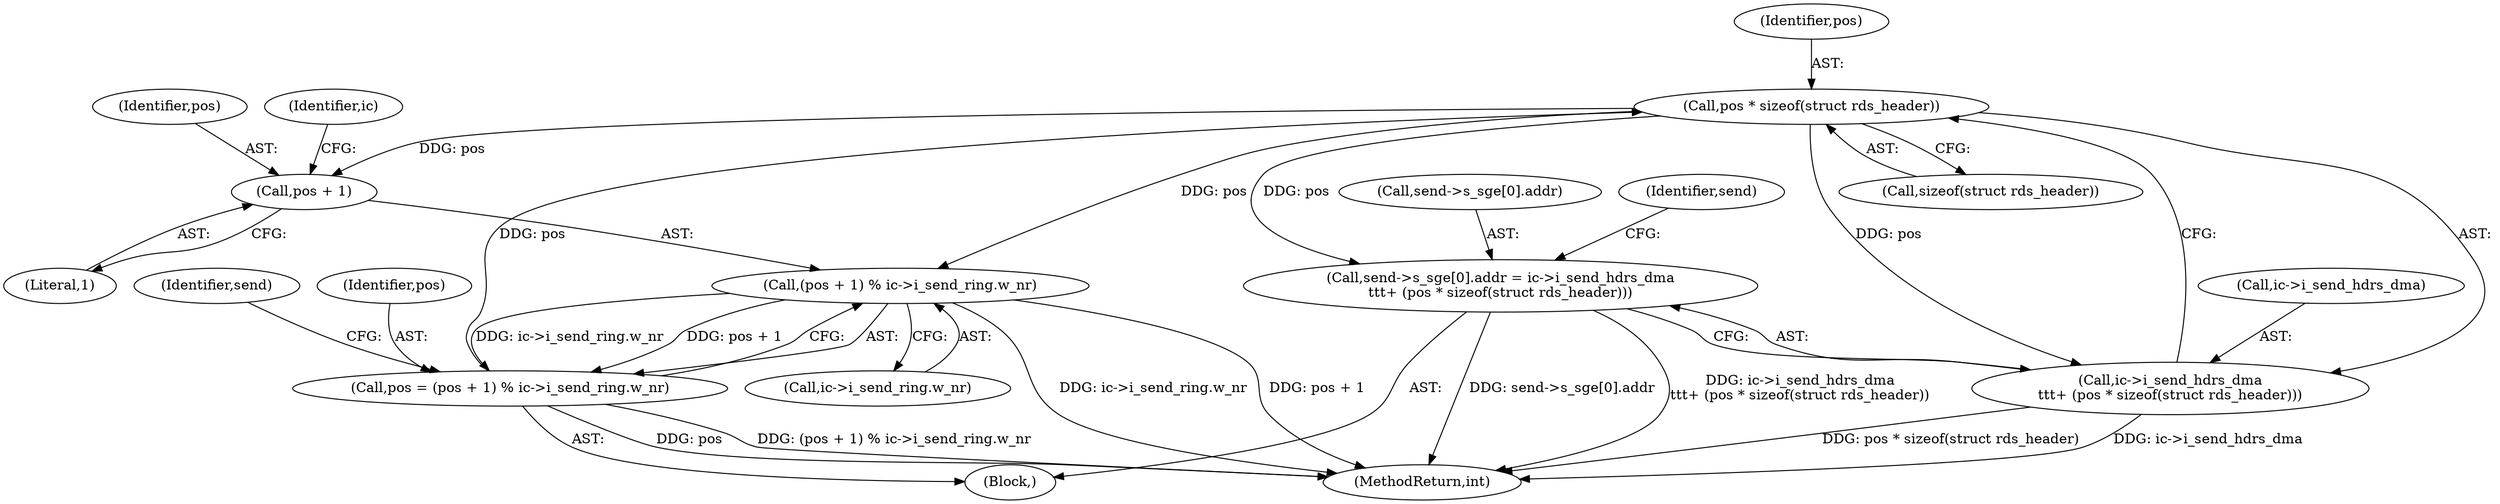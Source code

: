 digraph "0_linux_6094628bfd94323fc1cea05ec2c6affd98c18f7f@API" {
"1000652" [label="(Call,pos * sizeof(struct rds_header))"];
"1000852" [label="(Call,pos = (pos + 1) % ic->i_send_ring.w_nr)"];
"1000854" [label="(Call,(pos + 1) % ic->i_send_ring.w_nr)"];
"1000652" [label="(Call,pos * sizeof(struct rds_header))"];
"1000640" [label="(Call,send->s_sge[0].addr = ic->i_send_hdrs_dma\n\t\t\t+ (pos * sizeof(struct rds_header)))"];
"1000648" [label="(Call,ic->i_send_hdrs_dma\n\t\t\t+ (pos * sizeof(struct rds_header)))"];
"1000855" [label="(Call,pos + 1)"];
"1000857" [label="(Literal,1)"];
"1000853" [label="(Identifier,pos)"];
"1001051" [label="(MethodReturn,int)"];
"1000652" [label="(Call,pos * sizeof(struct rds_header))"];
"1000641" [label="(Call,send->s_sge[0].addr)"];
"1000852" [label="(Call,pos = (pos + 1) % ic->i_send_ring.w_nr)"];
"1000640" [label="(Call,send->s_sge[0].addr = ic->i_send_hdrs_dma\n\t\t\t+ (pos * sizeof(struct rds_header)))"];
"1000653" [label="(Identifier,pos)"];
"1000854" [label="(Call,(pos + 1) % ic->i_send_ring.w_nr)"];
"1000858" [label="(Call,ic->i_send_ring.w_nr)"];
"1000649" [label="(Call,ic->i_send_hdrs_dma)"];
"1000856" [label="(Identifier,pos)"];
"1000597" [label="(Block,)"];
"1000864" [label="(Identifier,send)"];
"1000860" [label="(Identifier,ic)"];
"1000855" [label="(Call,pos + 1)"];
"1000660" [label="(Identifier,send)"];
"1000654" [label="(Call,sizeof(struct rds_header))"];
"1000648" [label="(Call,ic->i_send_hdrs_dma\n\t\t\t+ (pos * sizeof(struct rds_header)))"];
"1000652" -> "1000648"  [label="AST: "];
"1000652" -> "1000654"  [label="CFG: "];
"1000653" -> "1000652"  [label="AST: "];
"1000654" -> "1000652"  [label="AST: "];
"1000648" -> "1000652"  [label="CFG: "];
"1000652" -> "1000640"  [label="DDG: pos"];
"1000652" -> "1000648"  [label="DDG: pos"];
"1000852" -> "1000652"  [label="DDG: pos"];
"1000652" -> "1000854"  [label="DDG: pos"];
"1000652" -> "1000855"  [label="DDG: pos"];
"1000852" -> "1000597"  [label="AST: "];
"1000852" -> "1000854"  [label="CFG: "];
"1000853" -> "1000852"  [label="AST: "];
"1000854" -> "1000852"  [label="AST: "];
"1000864" -> "1000852"  [label="CFG: "];
"1000852" -> "1001051"  [label="DDG: pos"];
"1000852" -> "1001051"  [label="DDG: (pos + 1) % ic->i_send_ring.w_nr"];
"1000854" -> "1000852"  [label="DDG: pos + 1"];
"1000854" -> "1000852"  [label="DDG: ic->i_send_ring.w_nr"];
"1000854" -> "1000858"  [label="CFG: "];
"1000855" -> "1000854"  [label="AST: "];
"1000858" -> "1000854"  [label="AST: "];
"1000854" -> "1001051"  [label="DDG: ic->i_send_ring.w_nr"];
"1000854" -> "1001051"  [label="DDG: pos + 1"];
"1000640" -> "1000597"  [label="AST: "];
"1000640" -> "1000648"  [label="CFG: "];
"1000641" -> "1000640"  [label="AST: "];
"1000648" -> "1000640"  [label="AST: "];
"1000660" -> "1000640"  [label="CFG: "];
"1000640" -> "1001051"  [label="DDG: send->s_sge[0].addr"];
"1000640" -> "1001051"  [label="DDG: ic->i_send_hdrs_dma\n\t\t\t+ (pos * sizeof(struct rds_header))"];
"1000649" -> "1000648"  [label="AST: "];
"1000648" -> "1001051"  [label="DDG: pos * sizeof(struct rds_header)"];
"1000648" -> "1001051"  [label="DDG: ic->i_send_hdrs_dma"];
"1000855" -> "1000857"  [label="CFG: "];
"1000856" -> "1000855"  [label="AST: "];
"1000857" -> "1000855"  [label="AST: "];
"1000860" -> "1000855"  [label="CFG: "];
}
